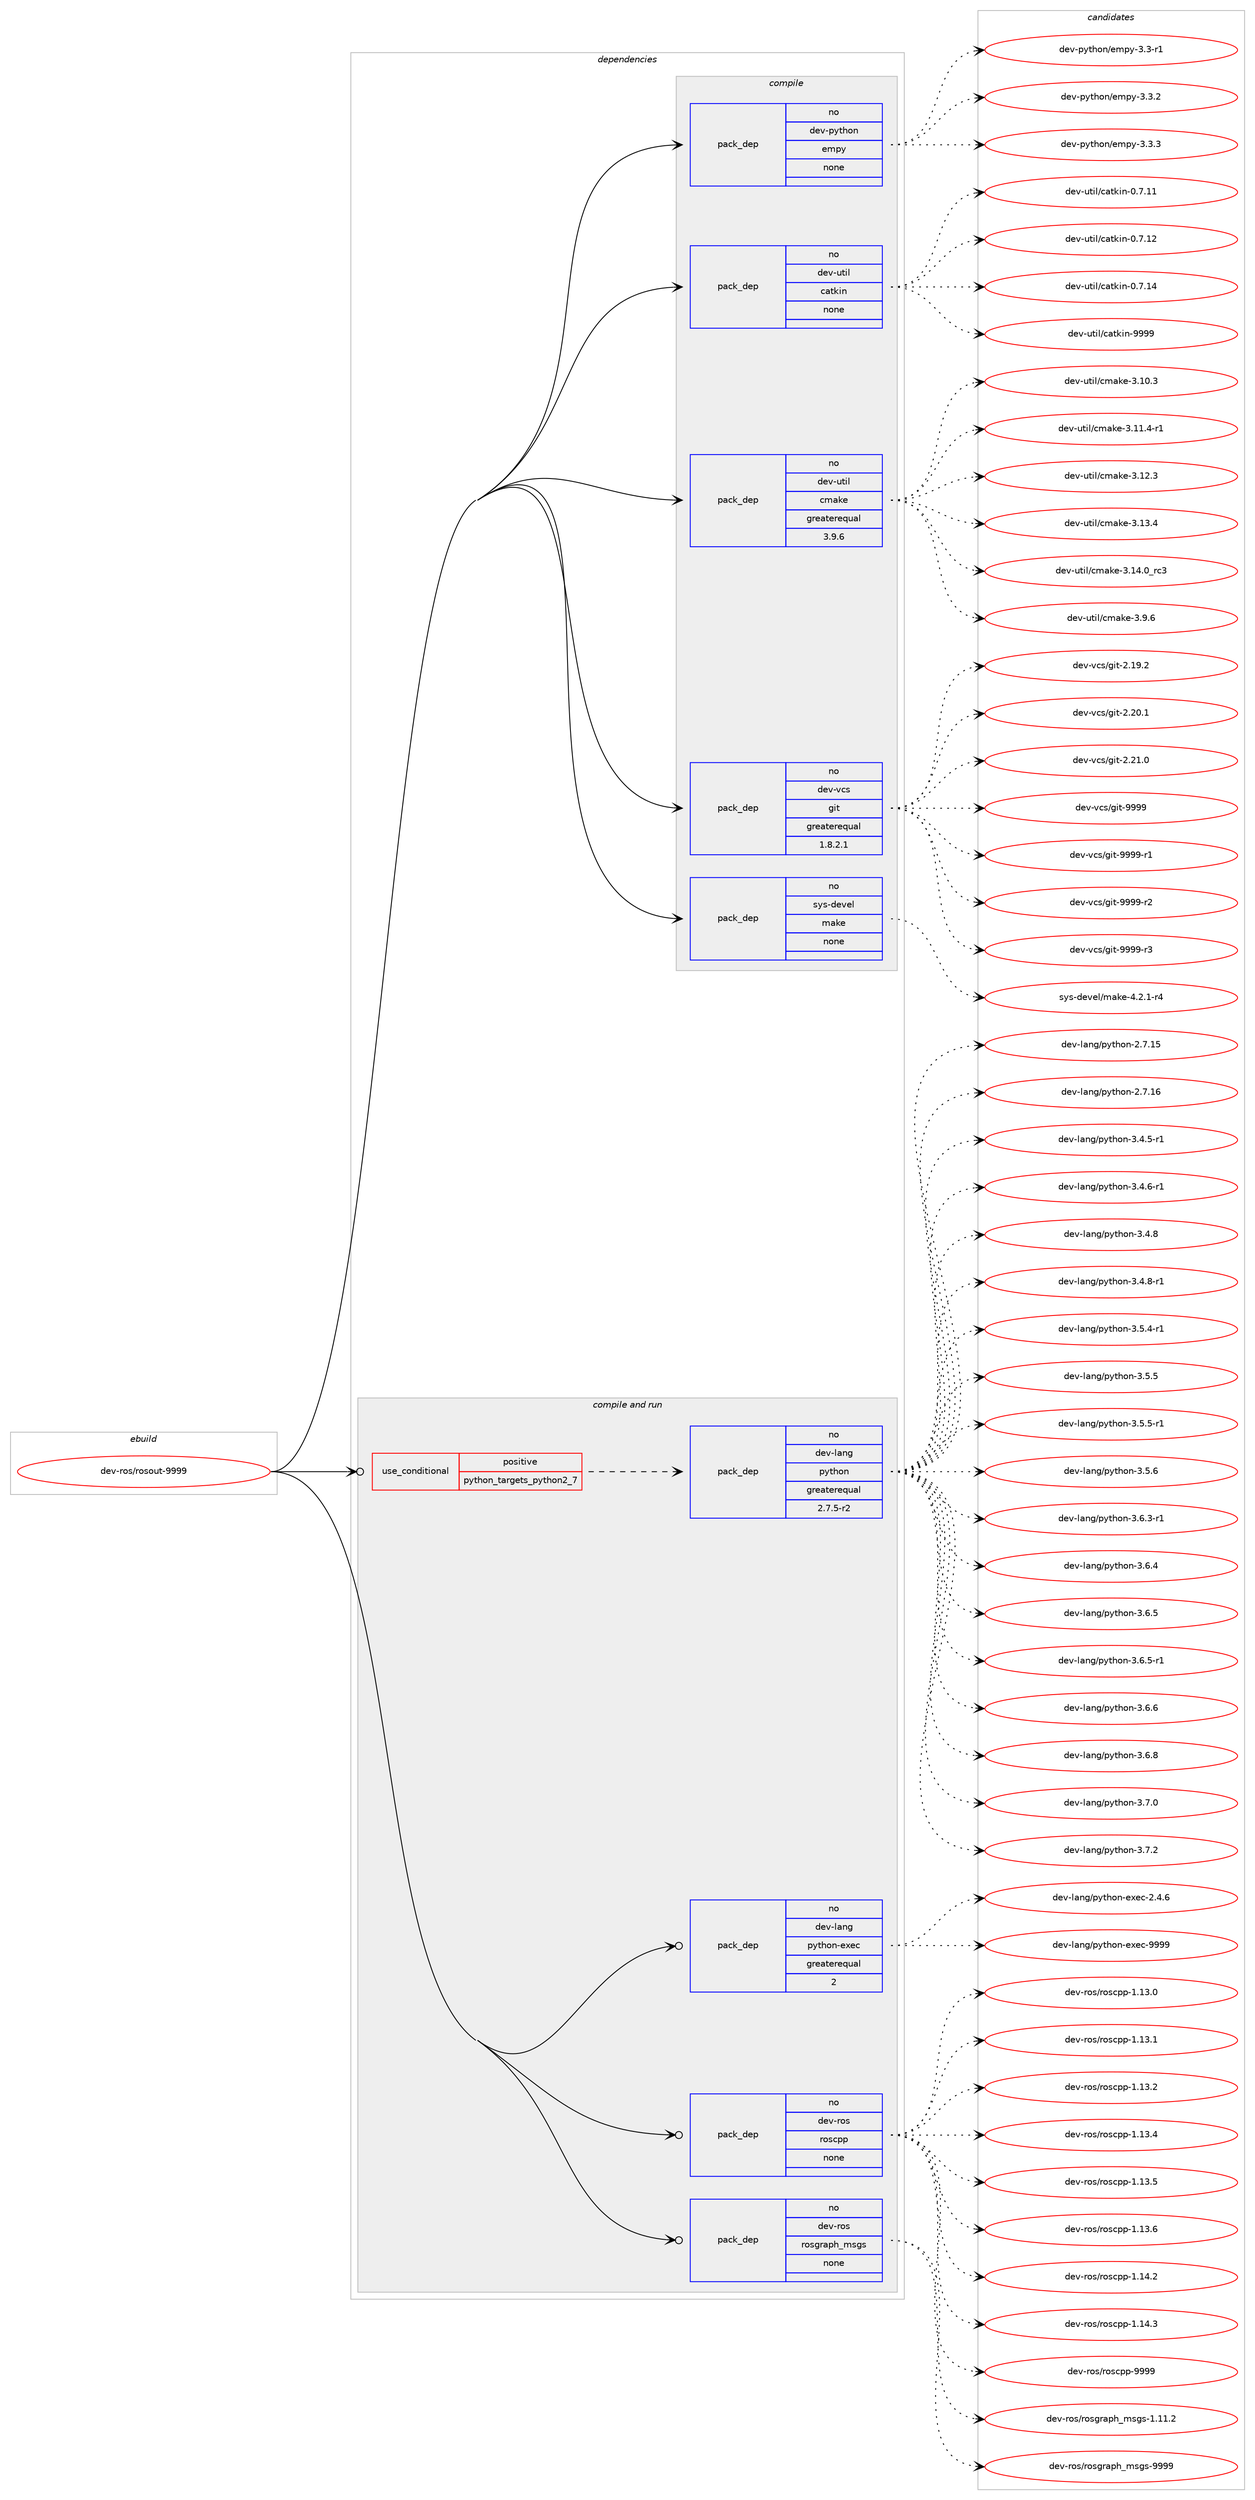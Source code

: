 digraph prolog {

# *************
# Graph options
# *************

newrank=true;
concentrate=true;
compound=true;
graph [rankdir=LR,fontname=Helvetica,fontsize=10,ranksep=1.5];#, ranksep=2.5, nodesep=0.2];
edge  [arrowhead=vee];
node  [fontname=Helvetica,fontsize=10];

# **********
# The ebuild
# **********

subgraph cluster_leftcol {
color=gray;
rank=same;
label=<<i>ebuild</i>>;
id [label="dev-ros/rosout-9999", color=red, width=4, href="../dev-ros/rosout-9999.svg"];
}

# ****************
# The dependencies
# ****************

subgraph cluster_midcol {
color=gray;
label=<<i>dependencies</i>>;
subgraph cluster_compile {
fillcolor="#eeeeee";
style=filled;
label=<<i>compile</i>>;
subgraph pack1052903 {
dependency1466349 [label=<<TABLE BORDER="0" CELLBORDER="1" CELLSPACING="0" CELLPADDING="4" WIDTH="220"><TR><TD ROWSPAN="6" CELLPADDING="30">pack_dep</TD></TR><TR><TD WIDTH="110">no</TD></TR><TR><TD>dev-python</TD></TR><TR><TD>empy</TD></TR><TR><TD>none</TD></TR><TR><TD></TD></TR></TABLE>>, shape=none, color=blue];
}
id:e -> dependency1466349:w [weight=20,style="solid",arrowhead="vee"];
subgraph pack1052904 {
dependency1466350 [label=<<TABLE BORDER="0" CELLBORDER="1" CELLSPACING="0" CELLPADDING="4" WIDTH="220"><TR><TD ROWSPAN="6" CELLPADDING="30">pack_dep</TD></TR><TR><TD WIDTH="110">no</TD></TR><TR><TD>dev-util</TD></TR><TR><TD>catkin</TD></TR><TR><TD>none</TD></TR><TR><TD></TD></TR></TABLE>>, shape=none, color=blue];
}
id:e -> dependency1466350:w [weight=20,style="solid",arrowhead="vee"];
subgraph pack1052905 {
dependency1466351 [label=<<TABLE BORDER="0" CELLBORDER="1" CELLSPACING="0" CELLPADDING="4" WIDTH="220"><TR><TD ROWSPAN="6" CELLPADDING="30">pack_dep</TD></TR><TR><TD WIDTH="110">no</TD></TR><TR><TD>dev-util</TD></TR><TR><TD>cmake</TD></TR><TR><TD>greaterequal</TD></TR><TR><TD>3.9.6</TD></TR></TABLE>>, shape=none, color=blue];
}
id:e -> dependency1466351:w [weight=20,style="solid",arrowhead="vee"];
subgraph pack1052906 {
dependency1466352 [label=<<TABLE BORDER="0" CELLBORDER="1" CELLSPACING="0" CELLPADDING="4" WIDTH="220"><TR><TD ROWSPAN="6" CELLPADDING="30">pack_dep</TD></TR><TR><TD WIDTH="110">no</TD></TR><TR><TD>dev-vcs</TD></TR><TR><TD>git</TD></TR><TR><TD>greaterequal</TD></TR><TR><TD>1.8.2.1</TD></TR></TABLE>>, shape=none, color=blue];
}
id:e -> dependency1466352:w [weight=20,style="solid",arrowhead="vee"];
subgraph pack1052907 {
dependency1466353 [label=<<TABLE BORDER="0" CELLBORDER="1" CELLSPACING="0" CELLPADDING="4" WIDTH="220"><TR><TD ROWSPAN="6" CELLPADDING="30">pack_dep</TD></TR><TR><TD WIDTH="110">no</TD></TR><TR><TD>sys-devel</TD></TR><TR><TD>make</TD></TR><TR><TD>none</TD></TR><TR><TD></TD></TR></TABLE>>, shape=none, color=blue];
}
id:e -> dependency1466353:w [weight=20,style="solid",arrowhead="vee"];
}
subgraph cluster_compileandrun {
fillcolor="#eeeeee";
style=filled;
label=<<i>compile and run</i>>;
subgraph cond390056 {
dependency1466354 [label=<<TABLE BORDER="0" CELLBORDER="1" CELLSPACING="0" CELLPADDING="4"><TR><TD ROWSPAN="3" CELLPADDING="10">use_conditional</TD></TR><TR><TD>positive</TD></TR><TR><TD>python_targets_python2_7</TD></TR></TABLE>>, shape=none, color=red];
subgraph pack1052908 {
dependency1466355 [label=<<TABLE BORDER="0" CELLBORDER="1" CELLSPACING="0" CELLPADDING="4" WIDTH="220"><TR><TD ROWSPAN="6" CELLPADDING="30">pack_dep</TD></TR><TR><TD WIDTH="110">no</TD></TR><TR><TD>dev-lang</TD></TR><TR><TD>python</TD></TR><TR><TD>greaterequal</TD></TR><TR><TD>2.7.5-r2</TD></TR></TABLE>>, shape=none, color=blue];
}
dependency1466354:e -> dependency1466355:w [weight=20,style="dashed",arrowhead="vee"];
}
id:e -> dependency1466354:w [weight=20,style="solid",arrowhead="odotvee"];
subgraph pack1052909 {
dependency1466356 [label=<<TABLE BORDER="0" CELLBORDER="1" CELLSPACING="0" CELLPADDING="4" WIDTH="220"><TR><TD ROWSPAN="6" CELLPADDING="30">pack_dep</TD></TR><TR><TD WIDTH="110">no</TD></TR><TR><TD>dev-lang</TD></TR><TR><TD>python-exec</TD></TR><TR><TD>greaterequal</TD></TR><TR><TD>2</TD></TR></TABLE>>, shape=none, color=blue];
}
id:e -> dependency1466356:w [weight=20,style="solid",arrowhead="odotvee"];
subgraph pack1052910 {
dependency1466357 [label=<<TABLE BORDER="0" CELLBORDER="1" CELLSPACING="0" CELLPADDING="4" WIDTH="220"><TR><TD ROWSPAN="6" CELLPADDING="30">pack_dep</TD></TR><TR><TD WIDTH="110">no</TD></TR><TR><TD>dev-ros</TD></TR><TR><TD>roscpp</TD></TR><TR><TD>none</TD></TR><TR><TD></TD></TR></TABLE>>, shape=none, color=blue];
}
id:e -> dependency1466357:w [weight=20,style="solid",arrowhead="odotvee"];
subgraph pack1052911 {
dependency1466358 [label=<<TABLE BORDER="0" CELLBORDER="1" CELLSPACING="0" CELLPADDING="4" WIDTH="220"><TR><TD ROWSPAN="6" CELLPADDING="30">pack_dep</TD></TR><TR><TD WIDTH="110">no</TD></TR><TR><TD>dev-ros</TD></TR><TR><TD>rosgraph_msgs</TD></TR><TR><TD>none</TD></TR><TR><TD></TD></TR></TABLE>>, shape=none, color=blue];
}
id:e -> dependency1466358:w [weight=20,style="solid",arrowhead="odotvee"];
}
subgraph cluster_run {
fillcolor="#eeeeee";
style=filled;
label=<<i>run</i>>;
}
}

# **************
# The candidates
# **************

subgraph cluster_choices {
rank=same;
color=gray;
label=<<i>candidates</i>>;

subgraph choice1052903 {
color=black;
nodesep=1;
choice1001011184511212111610411111047101109112121455146514511449 [label="dev-python/empy-3.3-r1", color=red, width=4,href="../dev-python/empy-3.3-r1.svg"];
choice1001011184511212111610411111047101109112121455146514650 [label="dev-python/empy-3.3.2", color=red, width=4,href="../dev-python/empy-3.3.2.svg"];
choice1001011184511212111610411111047101109112121455146514651 [label="dev-python/empy-3.3.3", color=red, width=4,href="../dev-python/empy-3.3.3.svg"];
dependency1466349:e -> choice1001011184511212111610411111047101109112121455146514511449:w [style=dotted,weight="100"];
dependency1466349:e -> choice1001011184511212111610411111047101109112121455146514650:w [style=dotted,weight="100"];
dependency1466349:e -> choice1001011184511212111610411111047101109112121455146514651:w [style=dotted,weight="100"];
}
subgraph choice1052904 {
color=black;
nodesep=1;
choice1001011184511711610510847999711610710511045484655464949 [label="dev-util/catkin-0.7.11", color=red, width=4,href="../dev-util/catkin-0.7.11.svg"];
choice1001011184511711610510847999711610710511045484655464950 [label="dev-util/catkin-0.7.12", color=red, width=4,href="../dev-util/catkin-0.7.12.svg"];
choice1001011184511711610510847999711610710511045484655464952 [label="dev-util/catkin-0.7.14", color=red, width=4,href="../dev-util/catkin-0.7.14.svg"];
choice100101118451171161051084799971161071051104557575757 [label="dev-util/catkin-9999", color=red, width=4,href="../dev-util/catkin-9999.svg"];
dependency1466350:e -> choice1001011184511711610510847999711610710511045484655464949:w [style=dotted,weight="100"];
dependency1466350:e -> choice1001011184511711610510847999711610710511045484655464950:w [style=dotted,weight="100"];
dependency1466350:e -> choice1001011184511711610510847999711610710511045484655464952:w [style=dotted,weight="100"];
dependency1466350:e -> choice100101118451171161051084799971161071051104557575757:w [style=dotted,weight="100"];
}
subgraph choice1052905 {
color=black;
nodesep=1;
choice1001011184511711610510847991099710710145514649484651 [label="dev-util/cmake-3.10.3", color=red, width=4,href="../dev-util/cmake-3.10.3.svg"];
choice10010111845117116105108479910997107101455146494946524511449 [label="dev-util/cmake-3.11.4-r1", color=red, width=4,href="../dev-util/cmake-3.11.4-r1.svg"];
choice1001011184511711610510847991099710710145514649504651 [label="dev-util/cmake-3.12.3", color=red, width=4,href="../dev-util/cmake-3.12.3.svg"];
choice1001011184511711610510847991099710710145514649514652 [label="dev-util/cmake-3.13.4", color=red, width=4,href="../dev-util/cmake-3.13.4.svg"];
choice1001011184511711610510847991099710710145514649524648951149951 [label="dev-util/cmake-3.14.0_rc3", color=red, width=4,href="../dev-util/cmake-3.14.0_rc3.svg"];
choice10010111845117116105108479910997107101455146574654 [label="dev-util/cmake-3.9.6", color=red, width=4,href="../dev-util/cmake-3.9.6.svg"];
dependency1466351:e -> choice1001011184511711610510847991099710710145514649484651:w [style=dotted,weight="100"];
dependency1466351:e -> choice10010111845117116105108479910997107101455146494946524511449:w [style=dotted,weight="100"];
dependency1466351:e -> choice1001011184511711610510847991099710710145514649504651:w [style=dotted,weight="100"];
dependency1466351:e -> choice1001011184511711610510847991099710710145514649514652:w [style=dotted,weight="100"];
dependency1466351:e -> choice1001011184511711610510847991099710710145514649524648951149951:w [style=dotted,weight="100"];
dependency1466351:e -> choice10010111845117116105108479910997107101455146574654:w [style=dotted,weight="100"];
}
subgraph choice1052906 {
color=black;
nodesep=1;
choice10010111845118991154710310511645504649574650 [label="dev-vcs/git-2.19.2", color=red, width=4,href="../dev-vcs/git-2.19.2.svg"];
choice10010111845118991154710310511645504650484649 [label="dev-vcs/git-2.20.1", color=red, width=4,href="../dev-vcs/git-2.20.1.svg"];
choice10010111845118991154710310511645504650494648 [label="dev-vcs/git-2.21.0", color=red, width=4,href="../dev-vcs/git-2.21.0.svg"];
choice1001011184511899115471031051164557575757 [label="dev-vcs/git-9999", color=red, width=4,href="../dev-vcs/git-9999.svg"];
choice10010111845118991154710310511645575757574511449 [label="dev-vcs/git-9999-r1", color=red, width=4,href="../dev-vcs/git-9999-r1.svg"];
choice10010111845118991154710310511645575757574511450 [label="dev-vcs/git-9999-r2", color=red, width=4,href="../dev-vcs/git-9999-r2.svg"];
choice10010111845118991154710310511645575757574511451 [label="dev-vcs/git-9999-r3", color=red, width=4,href="../dev-vcs/git-9999-r3.svg"];
dependency1466352:e -> choice10010111845118991154710310511645504649574650:w [style=dotted,weight="100"];
dependency1466352:e -> choice10010111845118991154710310511645504650484649:w [style=dotted,weight="100"];
dependency1466352:e -> choice10010111845118991154710310511645504650494648:w [style=dotted,weight="100"];
dependency1466352:e -> choice1001011184511899115471031051164557575757:w [style=dotted,weight="100"];
dependency1466352:e -> choice10010111845118991154710310511645575757574511449:w [style=dotted,weight="100"];
dependency1466352:e -> choice10010111845118991154710310511645575757574511450:w [style=dotted,weight="100"];
dependency1466352:e -> choice10010111845118991154710310511645575757574511451:w [style=dotted,weight="100"];
}
subgraph choice1052907 {
color=black;
nodesep=1;
choice1151211154510010111810110847109971071014552465046494511452 [label="sys-devel/make-4.2.1-r4", color=red, width=4,href="../sys-devel/make-4.2.1-r4.svg"];
dependency1466353:e -> choice1151211154510010111810110847109971071014552465046494511452:w [style=dotted,weight="100"];
}
subgraph choice1052908 {
color=black;
nodesep=1;
choice10010111845108971101034711212111610411111045504655464953 [label="dev-lang/python-2.7.15", color=red, width=4,href="../dev-lang/python-2.7.15.svg"];
choice10010111845108971101034711212111610411111045504655464954 [label="dev-lang/python-2.7.16", color=red, width=4,href="../dev-lang/python-2.7.16.svg"];
choice1001011184510897110103471121211161041111104551465246534511449 [label="dev-lang/python-3.4.5-r1", color=red, width=4,href="../dev-lang/python-3.4.5-r1.svg"];
choice1001011184510897110103471121211161041111104551465246544511449 [label="dev-lang/python-3.4.6-r1", color=red, width=4,href="../dev-lang/python-3.4.6-r1.svg"];
choice100101118451089711010347112121116104111110455146524656 [label="dev-lang/python-3.4.8", color=red, width=4,href="../dev-lang/python-3.4.8.svg"];
choice1001011184510897110103471121211161041111104551465246564511449 [label="dev-lang/python-3.4.8-r1", color=red, width=4,href="../dev-lang/python-3.4.8-r1.svg"];
choice1001011184510897110103471121211161041111104551465346524511449 [label="dev-lang/python-3.5.4-r1", color=red, width=4,href="../dev-lang/python-3.5.4-r1.svg"];
choice100101118451089711010347112121116104111110455146534653 [label="dev-lang/python-3.5.5", color=red, width=4,href="../dev-lang/python-3.5.5.svg"];
choice1001011184510897110103471121211161041111104551465346534511449 [label="dev-lang/python-3.5.5-r1", color=red, width=4,href="../dev-lang/python-3.5.5-r1.svg"];
choice100101118451089711010347112121116104111110455146534654 [label="dev-lang/python-3.5.6", color=red, width=4,href="../dev-lang/python-3.5.6.svg"];
choice1001011184510897110103471121211161041111104551465446514511449 [label="dev-lang/python-3.6.3-r1", color=red, width=4,href="../dev-lang/python-3.6.3-r1.svg"];
choice100101118451089711010347112121116104111110455146544652 [label="dev-lang/python-3.6.4", color=red, width=4,href="../dev-lang/python-3.6.4.svg"];
choice100101118451089711010347112121116104111110455146544653 [label="dev-lang/python-3.6.5", color=red, width=4,href="../dev-lang/python-3.6.5.svg"];
choice1001011184510897110103471121211161041111104551465446534511449 [label="dev-lang/python-3.6.5-r1", color=red, width=4,href="../dev-lang/python-3.6.5-r1.svg"];
choice100101118451089711010347112121116104111110455146544654 [label="dev-lang/python-3.6.6", color=red, width=4,href="../dev-lang/python-3.6.6.svg"];
choice100101118451089711010347112121116104111110455146544656 [label="dev-lang/python-3.6.8", color=red, width=4,href="../dev-lang/python-3.6.8.svg"];
choice100101118451089711010347112121116104111110455146554648 [label="dev-lang/python-3.7.0", color=red, width=4,href="../dev-lang/python-3.7.0.svg"];
choice100101118451089711010347112121116104111110455146554650 [label="dev-lang/python-3.7.2", color=red, width=4,href="../dev-lang/python-3.7.2.svg"];
dependency1466355:e -> choice10010111845108971101034711212111610411111045504655464953:w [style=dotted,weight="100"];
dependency1466355:e -> choice10010111845108971101034711212111610411111045504655464954:w [style=dotted,weight="100"];
dependency1466355:e -> choice1001011184510897110103471121211161041111104551465246534511449:w [style=dotted,weight="100"];
dependency1466355:e -> choice1001011184510897110103471121211161041111104551465246544511449:w [style=dotted,weight="100"];
dependency1466355:e -> choice100101118451089711010347112121116104111110455146524656:w [style=dotted,weight="100"];
dependency1466355:e -> choice1001011184510897110103471121211161041111104551465246564511449:w [style=dotted,weight="100"];
dependency1466355:e -> choice1001011184510897110103471121211161041111104551465346524511449:w [style=dotted,weight="100"];
dependency1466355:e -> choice100101118451089711010347112121116104111110455146534653:w [style=dotted,weight="100"];
dependency1466355:e -> choice1001011184510897110103471121211161041111104551465346534511449:w [style=dotted,weight="100"];
dependency1466355:e -> choice100101118451089711010347112121116104111110455146534654:w [style=dotted,weight="100"];
dependency1466355:e -> choice1001011184510897110103471121211161041111104551465446514511449:w [style=dotted,weight="100"];
dependency1466355:e -> choice100101118451089711010347112121116104111110455146544652:w [style=dotted,weight="100"];
dependency1466355:e -> choice100101118451089711010347112121116104111110455146544653:w [style=dotted,weight="100"];
dependency1466355:e -> choice1001011184510897110103471121211161041111104551465446534511449:w [style=dotted,weight="100"];
dependency1466355:e -> choice100101118451089711010347112121116104111110455146544654:w [style=dotted,weight="100"];
dependency1466355:e -> choice100101118451089711010347112121116104111110455146544656:w [style=dotted,weight="100"];
dependency1466355:e -> choice100101118451089711010347112121116104111110455146554648:w [style=dotted,weight="100"];
dependency1466355:e -> choice100101118451089711010347112121116104111110455146554650:w [style=dotted,weight="100"];
}
subgraph choice1052909 {
color=black;
nodesep=1;
choice1001011184510897110103471121211161041111104510112010199455046524654 [label="dev-lang/python-exec-2.4.6", color=red, width=4,href="../dev-lang/python-exec-2.4.6.svg"];
choice10010111845108971101034711212111610411111045101120101994557575757 [label="dev-lang/python-exec-9999", color=red, width=4,href="../dev-lang/python-exec-9999.svg"];
dependency1466356:e -> choice1001011184510897110103471121211161041111104510112010199455046524654:w [style=dotted,weight="100"];
dependency1466356:e -> choice10010111845108971101034711212111610411111045101120101994557575757:w [style=dotted,weight="100"];
}
subgraph choice1052910 {
color=black;
nodesep=1;
choice10010111845114111115471141111159911211245494649514648 [label="dev-ros/roscpp-1.13.0", color=red, width=4,href="../dev-ros/roscpp-1.13.0.svg"];
choice10010111845114111115471141111159911211245494649514649 [label="dev-ros/roscpp-1.13.1", color=red, width=4,href="../dev-ros/roscpp-1.13.1.svg"];
choice10010111845114111115471141111159911211245494649514650 [label="dev-ros/roscpp-1.13.2", color=red, width=4,href="../dev-ros/roscpp-1.13.2.svg"];
choice10010111845114111115471141111159911211245494649514652 [label="dev-ros/roscpp-1.13.4", color=red, width=4,href="../dev-ros/roscpp-1.13.4.svg"];
choice10010111845114111115471141111159911211245494649514653 [label="dev-ros/roscpp-1.13.5", color=red, width=4,href="../dev-ros/roscpp-1.13.5.svg"];
choice10010111845114111115471141111159911211245494649514654 [label="dev-ros/roscpp-1.13.6", color=red, width=4,href="../dev-ros/roscpp-1.13.6.svg"];
choice10010111845114111115471141111159911211245494649524650 [label="dev-ros/roscpp-1.14.2", color=red, width=4,href="../dev-ros/roscpp-1.14.2.svg"];
choice10010111845114111115471141111159911211245494649524651 [label="dev-ros/roscpp-1.14.3", color=red, width=4,href="../dev-ros/roscpp-1.14.3.svg"];
choice1001011184511411111547114111115991121124557575757 [label="dev-ros/roscpp-9999", color=red, width=4,href="../dev-ros/roscpp-9999.svg"];
dependency1466357:e -> choice10010111845114111115471141111159911211245494649514648:w [style=dotted,weight="100"];
dependency1466357:e -> choice10010111845114111115471141111159911211245494649514649:w [style=dotted,weight="100"];
dependency1466357:e -> choice10010111845114111115471141111159911211245494649514650:w [style=dotted,weight="100"];
dependency1466357:e -> choice10010111845114111115471141111159911211245494649514652:w [style=dotted,weight="100"];
dependency1466357:e -> choice10010111845114111115471141111159911211245494649514653:w [style=dotted,weight="100"];
dependency1466357:e -> choice10010111845114111115471141111159911211245494649514654:w [style=dotted,weight="100"];
dependency1466357:e -> choice10010111845114111115471141111159911211245494649524650:w [style=dotted,weight="100"];
dependency1466357:e -> choice10010111845114111115471141111159911211245494649524651:w [style=dotted,weight="100"];
dependency1466357:e -> choice1001011184511411111547114111115991121124557575757:w [style=dotted,weight="100"];
}
subgraph choice1052911 {
color=black;
nodesep=1;
choice1001011184511411111547114111115103114971121049510911510311545494649494650 [label="dev-ros/rosgraph_msgs-1.11.2", color=red, width=4,href="../dev-ros/rosgraph_msgs-1.11.2.svg"];
choice100101118451141111154711411111510311497112104951091151031154557575757 [label="dev-ros/rosgraph_msgs-9999", color=red, width=4,href="../dev-ros/rosgraph_msgs-9999.svg"];
dependency1466358:e -> choice1001011184511411111547114111115103114971121049510911510311545494649494650:w [style=dotted,weight="100"];
dependency1466358:e -> choice100101118451141111154711411111510311497112104951091151031154557575757:w [style=dotted,weight="100"];
}
}

}
